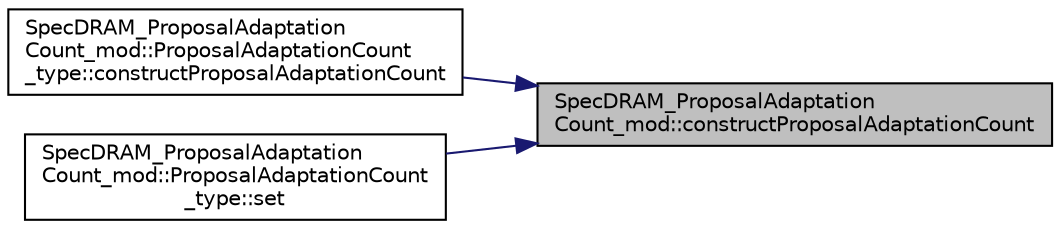 digraph "SpecDRAM_ProposalAdaptationCount_mod::constructProposalAdaptationCount"
{
 // LATEX_PDF_SIZE
  edge [fontname="Helvetica",fontsize="10",labelfontname="Helvetica",labelfontsize="10"];
  node [fontname="Helvetica",fontsize="10",shape=record];
  rankdir="RL";
  Node1 [label="SpecDRAM_ProposalAdaptation\lCount_mod::constructProposalAdaptationCount",height=0.2,width=0.4,color="black", fillcolor="grey75", style="filled", fontcolor="black",tooltip=" "];
  Node1 -> Node2 [dir="back",color="midnightblue",fontsize="10",style="solid"];
  Node2 [label="SpecDRAM_ProposalAdaptation\lCount_mod::ProposalAdaptationCount\l_type::constructProposalAdaptationCount",height=0.2,width=0.4,color="black", fillcolor="white", style="filled",URL="$structSpecDRAM__ProposalAdaptationCount__mod_1_1ProposalAdaptationCount__type.html#a52bf88d0c80e170a2f1f1f94a0f76654",tooltip=" "];
  Node1 -> Node3 [dir="back",color="midnightblue",fontsize="10",style="solid"];
  Node3 [label="SpecDRAM_ProposalAdaptation\lCount_mod::ProposalAdaptationCount\l_type::set",height=0.2,width=0.4,color="black", fillcolor="white", style="filled",URL="$structSpecDRAM__ProposalAdaptationCount__mod_1_1ProposalAdaptationCount__type.html#a3bc124c5e5233e553919e7f2b4b2bdc4",tooltip=" "];
}
